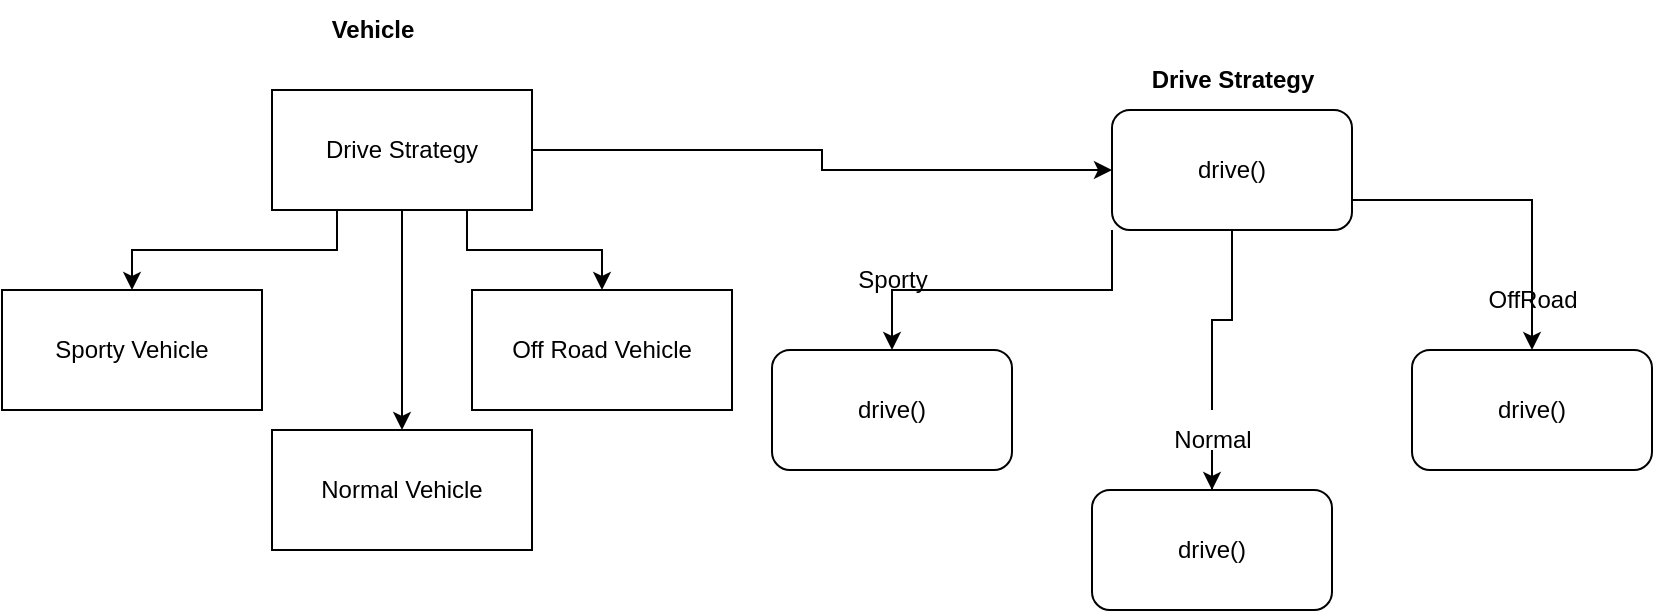 <mxfile version="20.5.3" type="embed"><diagram id="23iRSUPoRavnBvh4doch" name="Page-1"><mxGraphModel dx="1882" dy="782" grid="1" gridSize="10" guides="1" tooltips="1" connect="1" arrows="1" fold="1" page="1" pageScale="1" pageWidth="827" pageHeight="1169" math="0" shadow="0"><root><mxCell id="0"/><mxCell id="1" parent="0"/><mxCell id="22" style="edgeStyle=orthogonalEdgeStyle;rounded=0;orthogonalLoop=1;jettySize=auto;html=1;entryX=0;entryY=0.5;entryDx=0;entryDy=0;" edge="1" parent="1" source="2" target="3"><mxGeometry relative="1" as="geometry"><mxPoint x="365" y="230" as="targetPoint"/></mxGeometry></mxCell><mxCell id="25" style="edgeStyle=orthogonalEdgeStyle;rounded=0;orthogonalLoop=1;jettySize=auto;html=1;exitX=0.25;exitY=1;exitDx=0;exitDy=0;" edge="1" parent="1" source="2" target="24"><mxGeometry relative="1" as="geometry"/></mxCell><mxCell id="27" style="edgeStyle=orthogonalEdgeStyle;rounded=0;orthogonalLoop=1;jettySize=auto;html=1;exitX=0.5;exitY=1;exitDx=0;exitDy=0;" edge="1" parent="1" source="2" target="26"><mxGeometry relative="1" as="geometry"/></mxCell><mxCell id="29" style="edgeStyle=orthogonalEdgeStyle;rounded=0;orthogonalLoop=1;jettySize=auto;html=1;exitX=0.75;exitY=1;exitDx=0;exitDy=0;" edge="1" parent="1" source="2" target="28"><mxGeometry relative="1" as="geometry"/></mxCell><mxCell id="2" value="Drive Strategy" style="rounded=0;whiteSpace=wrap;html=1;" vertex="1" parent="1"><mxGeometry x="120" y="210" width="130" height="60" as="geometry"/></mxCell><mxCell id="9" style="edgeStyle=orthogonalEdgeStyle;rounded=0;orthogonalLoop=1;jettySize=auto;html=1;exitX=0;exitY=1;exitDx=0;exitDy=0;" edge="1" parent="1" source="3" target="8"><mxGeometry relative="1" as="geometry"/></mxCell><mxCell id="11" style="edgeStyle=orthogonalEdgeStyle;rounded=0;orthogonalLoop=1;jettySize=auto;html=1;exitX=0.5;exitY=1;exitDx=0;exitDy=0;startArrow=none;" edge="1" parent="1" source="17" target="10"><mxGeometry relative="1" as="geometry"/></mxCell><mxCell id="13" style="edgeStyle=orthogonalEdgeStyle;rounded=0;orthogonalLoop=1;jettySize=auto;html=1;exitX=1;exitY=0.75;exitDx=0;exitDy=0;" edge="1" parent="1" source="3" target="12"><mxGeometry relative="1" as="geometry"/></mxCell><mxCell id="3" value="drive()" style="rounded=1;whiteSpace=wrap;html=1;" vertex="1" parent="1"><mxGeometry x="540" y="220" width="120" height="60" as="geometry"/></mxCell><mxCell id="7" value="&lt;b&gt;Drive Strategy&lt;/b&gt;" style="text;html=1;align=center;verticalAlign=middle;resizable=0;points=[];autosize=1;strokeColor=none;fillColor=none;" vertex="1" parent="1"><mxGeometry x="550" y="190" width="100" height="30" as="geometry"/></mxCell><mxCell id="8" value="drive()" style="rounded=1;whiteSpace=wrap;html=1;" vertex="1" parent="1"><mxGeometry x="370" y="340" width="120" height="60" as="geometry"/></mxCell><mxCell id="10" value="drive()" style="rounded=1;whiteSpace=wrap;html=1;" vertex="1" parent="1"><mxGeometry x="530" y="410" width="120" height="60" as="geometry"/></mxCell><mxCell id="12" value="drive()" style="rounded=1;whiteSpace=wrap;html=1;" vertex="1" parent="1"><mxGeometry x="690" y="340" width="120" height="60" as="geometry"/></mxCell><mxCell id="14" value="OffRoad" style="text;html=1;align=center;verticalAlign=middle;resizable=0;points=[];autosize=1;strokeColor=none;fillColor=none;" vertex="1" parent="1"><mxGeometry x="715" y="300" width="70" height="30" as="geometry"/></mxCell><mxCell id="15" value="Sporty" style="text;html=1;align=center;verticalAlign=middle;resizable=0;points=[];autosize=1;strokeColor=none;fillColor=none;" vertex="1" parent="1"><mxGeometry x="400" y="290" width="60" height="30" as="geometry"/></mxCell><mxCell id="17" value="Normal" style="text;html=1;align=center;verticalAlign=middle;resizable=0;points=[];autosize=1;strokeColor=none;fillColor=none;" vertex="1" parent="1"><mxGeometry x="560" y="370" width="60" height="30" as="geometry"/></mxCell><mxCell id="18" value="" style="edgeStyle=orthogonalEdgeStyle;rounded=0;orthogonalLoop=1;jettySize=auto;html=1;exitX=0.5;exitY=1;exitDx=0;exitDy=0;endArrow=none;" edge="1" parent="1" source="3" target="17"><mxGeometry relative="1" as="geometry"><mxPoint x="600" y="280" as="sourcePoint"/><mxPoint x="590" y="410" as="targetPoint"/></mxGeometry></mxCell><mxCell id="23" value="&lt;b&gt;Vehicle&lt;/b&gt;" style="text;html=1;align=center;verticalAlign=middle;resizable=0;points=[];autosize=1;strokeColor=none;fillColor=none;" vertex="1" parent="1"><mxGeometry x="140" y="165" width="60" height="30" as="geometry"/></mxCell><mxCell id="24" value="Sporty Vehicle" style="rounded=0;whiteSpace=wrap;html=1;" vertex="1" parent="1"><mxGeometry x="-15" y="310" width="130" height="60" as="geometry"/></mxCell><mxCell id="26" value="Normal Vehicle" style="rounded=0;whiteSpace=wrap;html=1;" vertex="1" parent="1"><mxGeometry x="120" y="380" width="130" height="60" as="geometry"/></mxCell><mxCell id="28" value="Off Road Vehicle" style="rounded=0;whiteSpace=wrap;html=1;" vertex="1" parent="1"><mxGeometry x="220" y="310" width="130" height="60" as="geometry"/></mxCell></root></mxGraphModel></diagram></mxfile>
